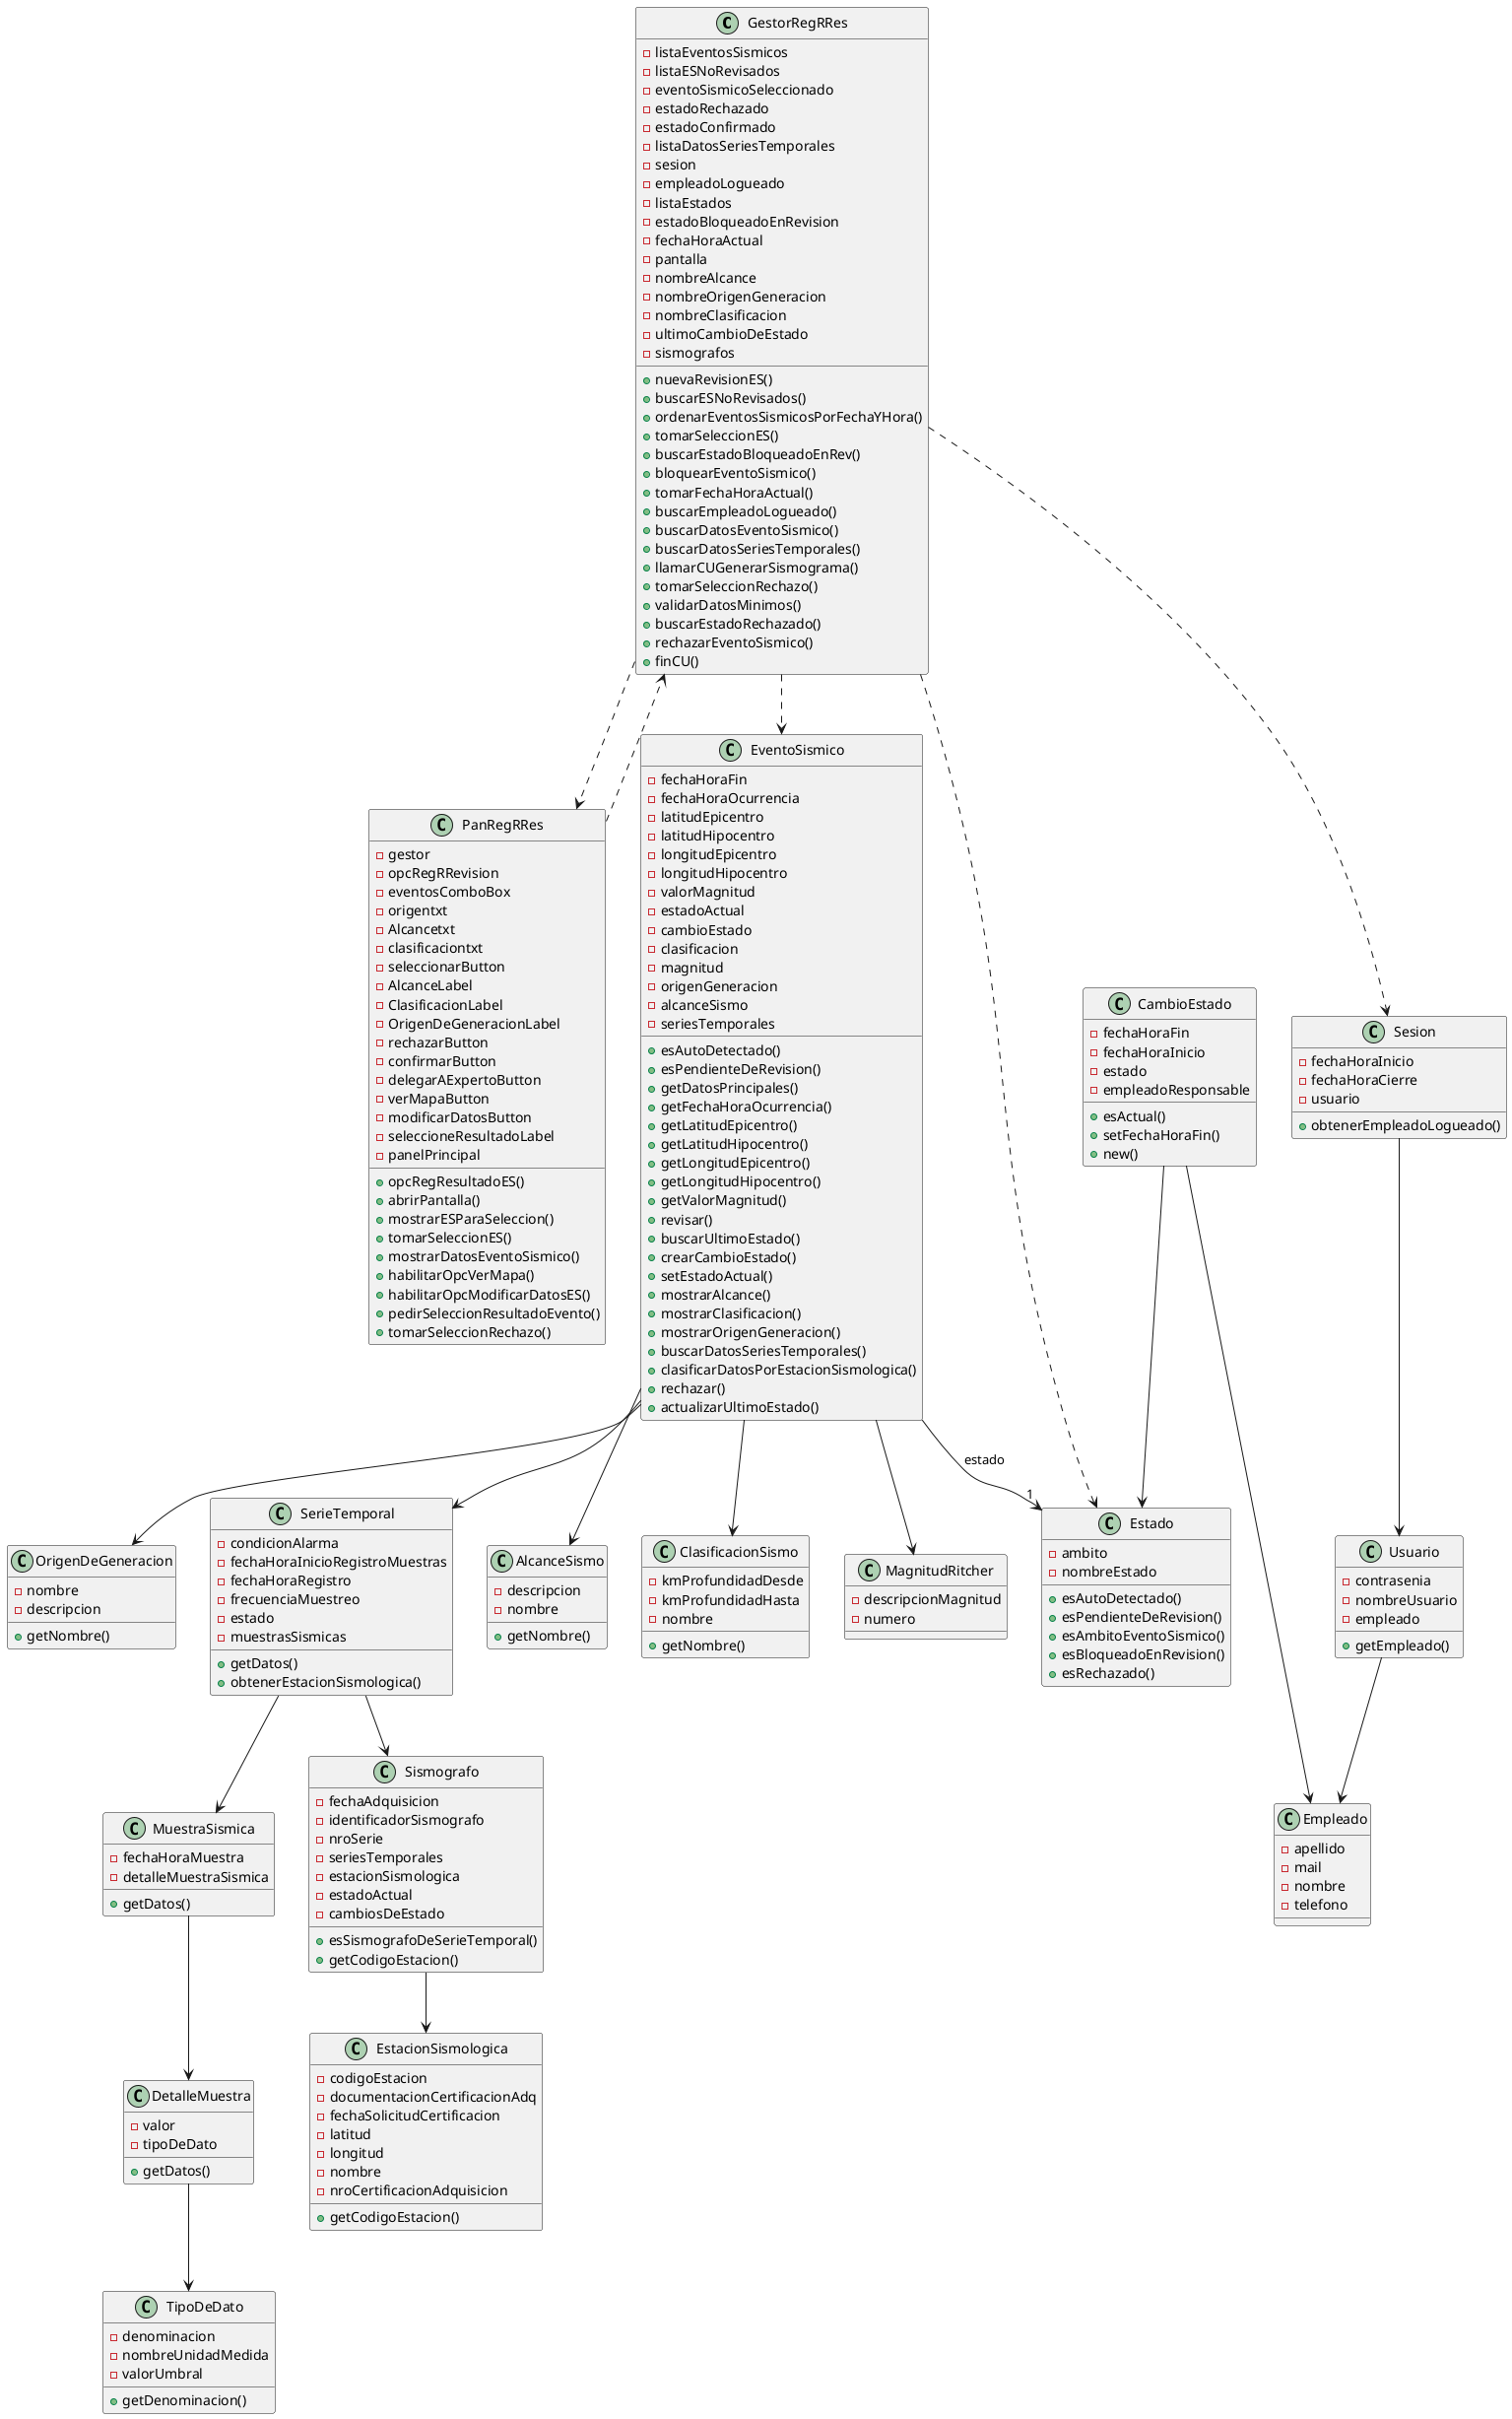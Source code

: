 @startuml vista-estatica

class GestorRegRRes{
    -listaEventosSismicos
    -listaESNoRevisados
    -eventoSismicoSeleccionado
    -estadoRechazado
    -estadoConfirmado
    -listaDatosSeriesTemporales
    -sesion
    -empleadoLogueado
    -listaEstados
    -estadoBloqueadoEnRevision
    -fechaHoraActual
    -pantalla
    -nombreAlcance
    -nombreOrigenGeneracion
    -nombreClasificacion
    -ultimoCambioDeEstado
    -sismografos

    +nuevaRevisionES()
    +buscarESNoRevisados()
    +ordenarEventosSismicosPorFechaYHora()
    +tomarSeleccionES()
    +buscarEstadoBloqueadoEnRev()
    +bloquearEventoSismico()
    +tomarFechaHoraActual()
    +buscarEmpleadoLogueado()
    +buscarDatosEventoSismico()
    +buscarDatosSeriesTemporales()
    +llamarCUGenerarSismograma()
    +tomarSeleccionRechazo()
    +validarDatosMinimos()
    +buscarEstadoRechazado()
    +rechazarEventoSismico()
    +finCU()
}

class PanRegRRes{
    -gestor
    -opcRegRRevision
    -eventosComboBox
    -origentxt
    -Alcancetxt
    -clasificaciontxt
    -seleccionarButton
    -AlcanceLabel
    -ClasificacionLabel
    -OrigenDeGeneracionLabel
    -rechazarButton
    -confirmarButton
    -delegarAExpertoButton
    -verMapaButton
    -modificarDatosButton
    -seleccioneResultadoLabel
    -panelPrincipal

    +opcRegResultadoES()
    +abrirPantalla()
    +mostrarESParaSeleccion()
    +tomarSeleccionES()
    +mostrarDatosEventoSismico()
    +habilitarOpcVerMapa()
    +habilitarOpcModificarDatosES()
    +pedirSeleccionResultadoEvento()
    +tomarSeleccionRechazo()
}

class AlcanceSismo{
    -descripcion
    -nombre

    +getNombre()
}

class CambioEstado{
    -fechaHoraFin
    -fechaHoraInicio
    -estado
    -empleadoResponsable

    +esActual()
    +setFechaHoraFin()
    +new()
}

class ClasificacionSismo{
    -kmProfundidadDesde
    -kmProfundidadHasta
    -nombre

    +getNombre()
}

class DetalleMuestra{
    -valor
    -tipoDeDato

    +getDatos()
}

class Empleado{
    -apellido
    -mail
    -nombre
    -telefono
}

class EstacionSismologica{
    -codigoEstacion
    -documentacionCertificacionAdq
    -fechaSolicitudCertificacion
    -latitud
    -longitud
    -nombre
    -nroCertificacionAdquisicion
    
    +getCodigoEstacion()
}

class Estado{
    -ambito
    -nombreEstado

    +esAutoDetectado()
    +esPendienteDeRevision()
    +esAmbitoEventoSismico()
    +esBloqueadoEnRevision()
    +esRechazado()
}

class EventoSismico{
    -fechaHoraFin
    -fechaHoraOcurrencia
    -latitudEpicentro
    -latitudHipocentro
    -longitudEpicentro
    -longitudHipocentro
    -valorMagnitud
    -estadoActual
    -cambioEstado
    -clasificacion
    -magnitud
    -origenGeneracion
    -alcanceSismo
    -seriesTemporales

    +esAutoDetectado()
    +esPendienteDeRevision()
    +getDatosPrincipales()
    +getFechaHoraOcurrencia()
    +getLatitudEpicentro()
    +getLatitudHipocentro()
    +getLongitudEpicentro()
    +getLongitudHipocentro()
    +getValorMagnitud()
    +revisar()
    +buscarUltimoEstado()
    +crearCambioEstado()
    +setEstadoActual()
    +mostrarAlcance()
    +mostrarClasificacion()
    +mostrarOrigenGeneracion()
    +buscarDatosSeriesTemporales()
    +clasificarDatosPorEstacionSismologica()
    +rechazar()
    +actualizarUltimoEstado()
}

class MagnitudRitcher{
    -descripcionMagnitud
    -numero
}

class MuestraSismica{
    -fechaHoraMuestra
    -detalleMuestraSismica

    +getDatos()
}

class OrigenDeGeneracion{
    -nombre
    -descripcion

    +getNombre()
}

class SerieTemporal{
    -condicionAlarma
    -fechaHoraInicioRegistroMuestras
    -fechaHoraRegistro
    -frecuenciaMuestreo
    -estado
    -muestrasSismicas

    +getDatos()
    +obtenerEstacionSismologica()
}

class Sesion{
    -fechaHoraInicio
    -fechaHoraCierre
    -usuario

    +obtenerEmpleadoLogueado()
}

class Sismografo{
    -fechaAdquisicion
    -identificadorSismografo
    -nroSerie
    -seriesTemporales
    -estacionSismologica
    -estadoActual
    -cambiosDeEstado

    +esSismografoDeSerieTemporal()
    +getCodigoEstacion()
}

class TipoDeDato{
    -denominacion
    -nombreUnidadMedida
    -valorUmbral

    +getDenominacion()
}

class Usuario{
    -contrasenia
    -nombreUsuario
    -empleado

    +getEmpleado()
}

PanRegRRes ..> GestorRegRRes

GestorRegRRes ..> PanRegRRes

GestorRegRRes ..> EventoSismico

GestorRegRRes ..> Estado

GestorRegRRes ..> Sesion

EventoSismico -->"1" Estado:estado

Sesion --> Usuario

Usuario --> Empleado

CambioEstado --> Estado

CambioEstado --> Empleado

EventoSismico --> AlcanceSismo

EventoSismico --> ClasificacionSismo

EventoSismico --> OrigenDeGeneracion

EventoSismico --> SerieTemporal

SerieTemporal --> MuestraSismica

MuestraSismica --> DetalleMuestra

DetalleMuestra --> TipoDeDato

SerieTemporal --> Sismografo

Sismografo --> EstacionSismologica

EventoSismico --> MagnitudRitcher
@enduml